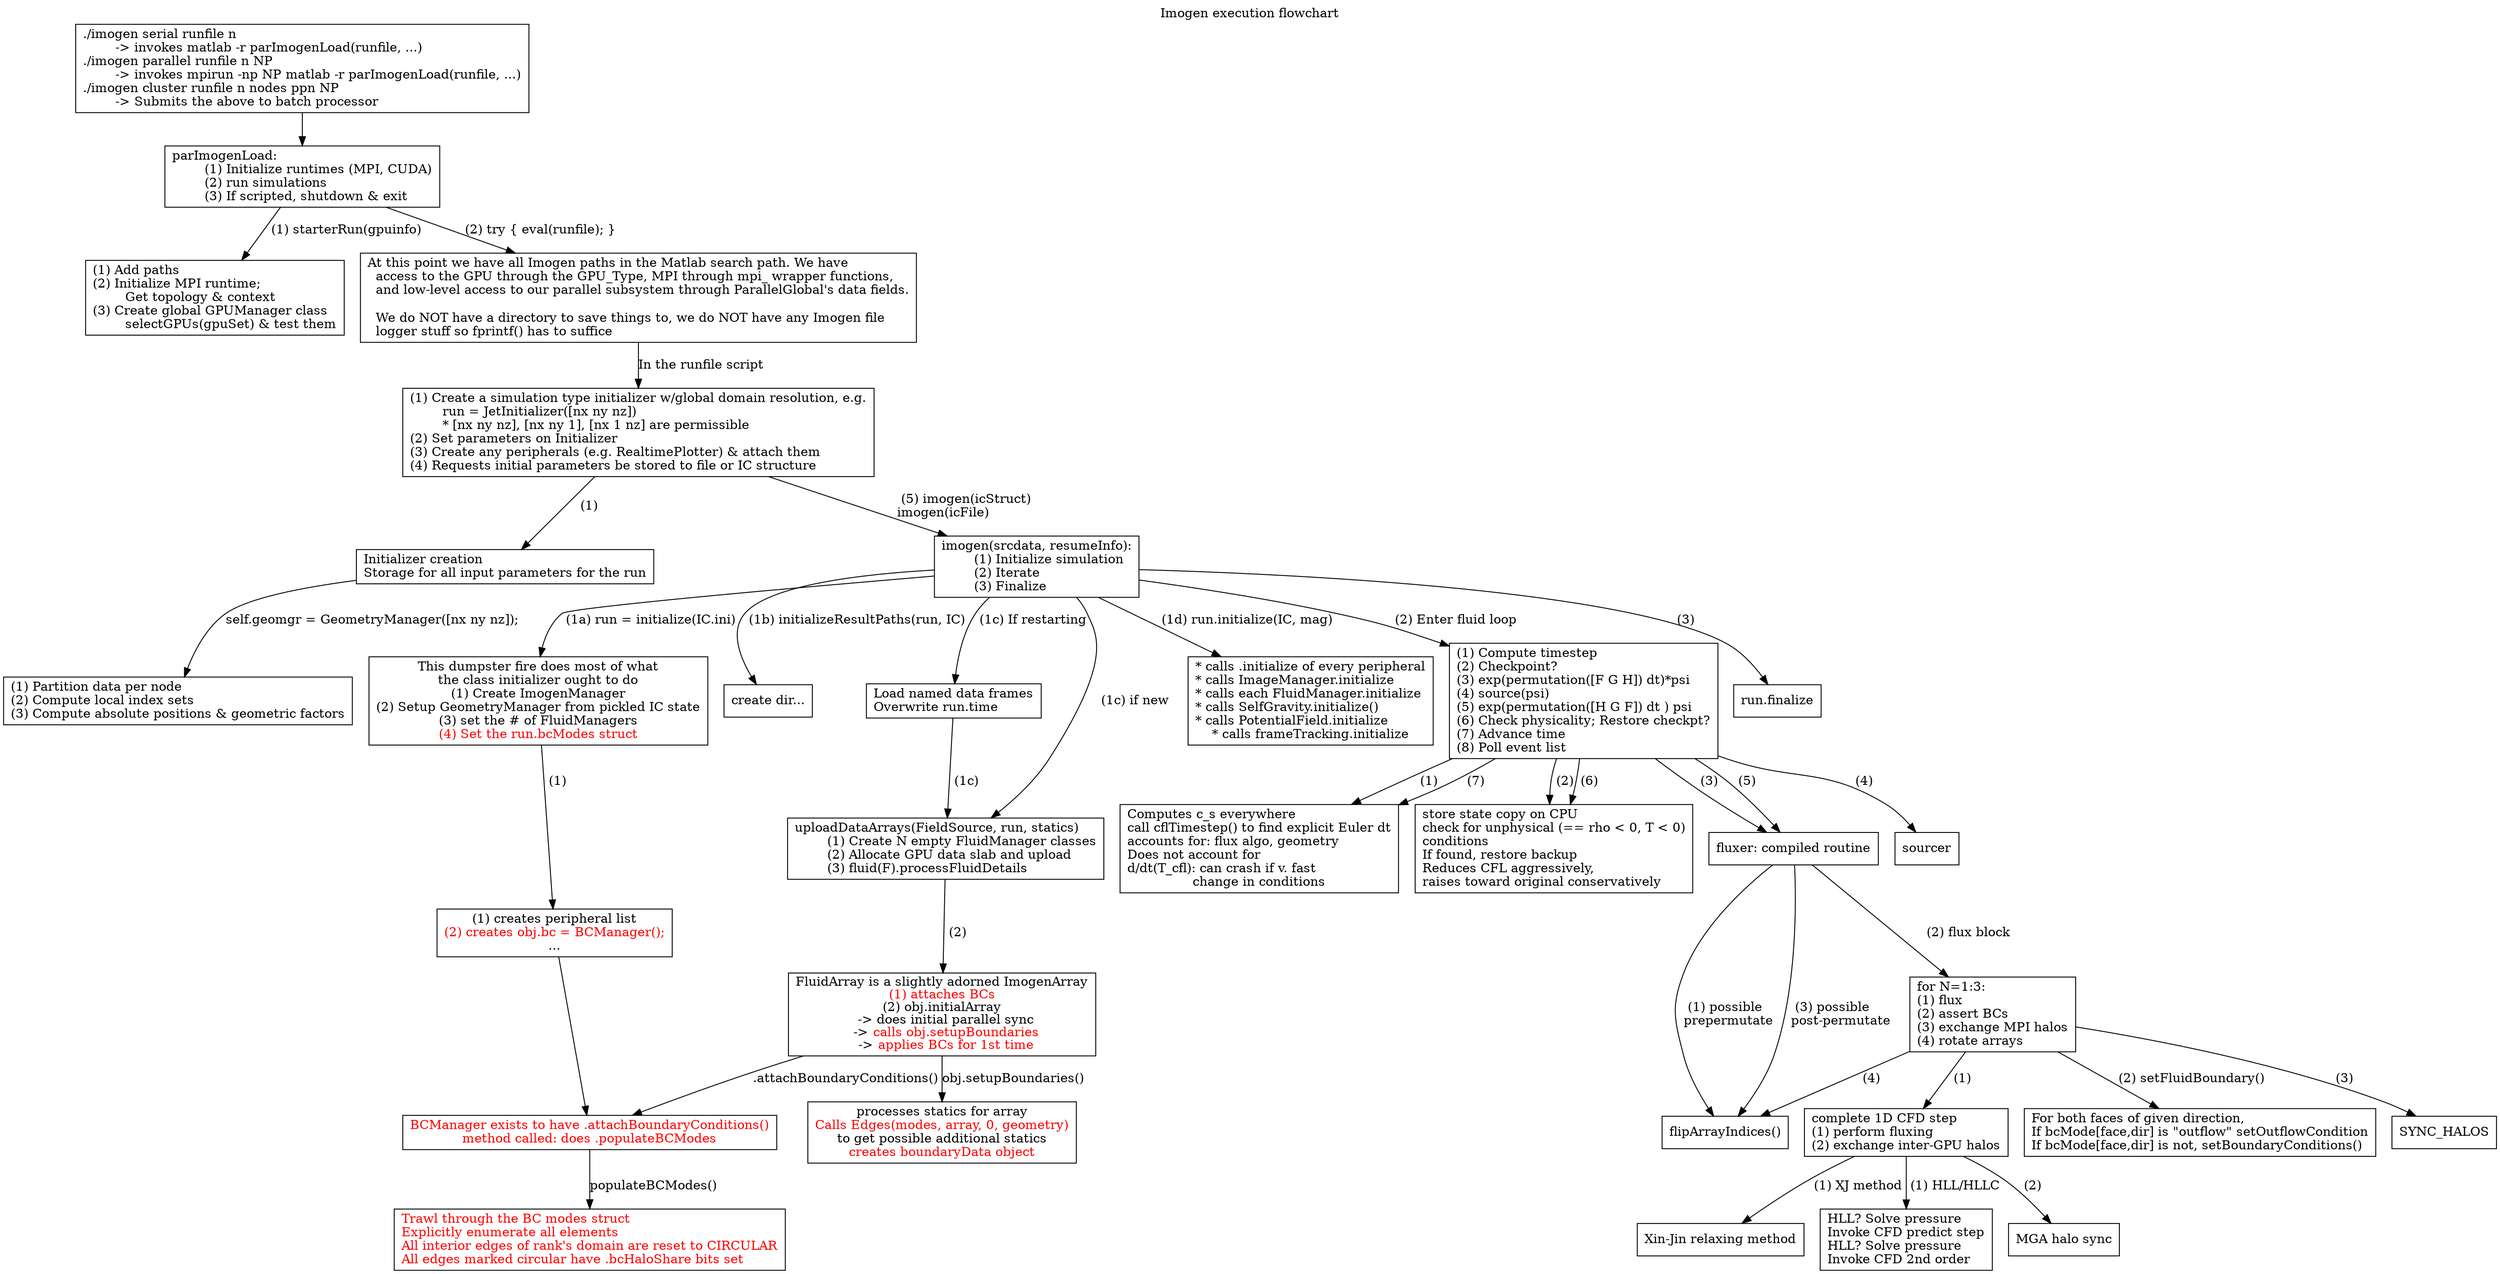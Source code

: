 digraph execflow {

// title
labelloc="t";
label="Imogen execution flowchart"

node[shape=box labeljust="l"]

START [label="./imogen serial runfile n\l	-> invokes matlab -r parImogenLoad(runfile, ...)\l./imogen parallel runfile n NP\l	-> invokes mpirun -np NP matlab -r parImogenLoad(runfile, ...)\l./imogen cluster runfile n nodes ppn NP\l	-> Submits the above to batch processor\l"];

START -> PARIMOGENLOAD

PARIMOGENLOAD[label="parImogenLoad:\l	(1) Initialize runtimes (MPI, CUDA)\l	(2) run simulations\l	(3) If scripted, shutdown & exit\l"];

PARIMOGENLOAD -> STARTRUN [label=" (1) starterRun(gpuinfo)"];
PARIMOGENLOAD -> EVALBOX [label=" (2) try { eval(runfile); }"];


STARTRUN [label="(1) Add paths\l(2) Initialize MPI runtime;\l	Get topology & context\l(3) Create global GPUManager class\l	selectGPUs(gpuSet) & test them\l"];

EVALBOX [label="At this point we have all Imogen paths in the Matlab search path. We have\l  access to the GPU through the GPU_Type, MPI through mpi_ wrapper functions,\l  and low-level access to our parallel subsystem through ParallelGlobal's data fields.\l\l  We do NOT have a directory to save things to, we do NOT have any Imogen file\l  logger stuff so fprintf() has to suffice\l"];

EVALBOX -> THERUNFILE [label="In the runfile script"];

THERUNFILE [label="(1) Create a simulation type initializer w/global domain resolution, e.g.\l	run = JetInitializer([nx ny nz])\l	* [nx ny nz], [nx ny 1], [nx 1 nz] are permissible\l(2) Set parameters on Initializer\l(3) Create any peripherals (e.g. RealtimePlotter) & attach them\l(4) Requests initial parameters be stored to file or IC structure\l"];

THERUNFILE -> INITIALIZER [label=" (1)"];

INITIALIZER [label="Initializer creation\lStorage for all input parameters for the run\l"];

INITIALIZER -> GEOMGR [label="self.geomgr = GeometryManager([nx ny nz]);"];

GEOMGR [label="(1) Partition data per node\l(2) Compute local index sets\l(3) Compute absolute positions & geometric factors\l"];

THERUNFILE -> IMOGENCALL [label=" (5) imogen(icStruct)\limogen(icFile)\l"];

IMOGENCALL [label="imogen(srcdata, resumeInfo):\l	(1) Initialize simulation\l	(2) Iterate\l	(3) Finalize\l"];

IMOGENCALL -> RUNINIT [label=" (1a) run = initialize(IC.ini)\l"];
IMOGENCALL -> RESULTPATHS [label=" (1b) initializeResultPaths(run, IC)\l"];

RUNINIT [label=<This dumpster fire does most of what<br/>the class initializer ought to do<br/>	(1) Create ImogenManager<br/>	(2) Setup GeometryManager from pickled IC state<br/>	(3) set the # of FluidManagers<br/>	<font color="red">(4) Set the run.bcModes struct</font>>];

RESULTPATHS [label="create dir..."];

RUNINIT -> IMOGENMANAGER [label=" (1)"];

IMOGENMANAGER [label=<(1) creates peripheral list<br/><font color="red">(2) creates obj.bc = BCManager();</font><br/>...>];

IMOGENMANAGER -> BCMANAGER;

BCMANAGER [label=<<font color="red">BCManager exists to have .attachBoundaryConditions()<br/>method called: does .populateBCModes</font>>];

BCMANAGER -> POPMODES [label="populateBCModes()"];

POPMODES [fontcolor="red" label="Trawl through the BC modes struct\lExplicitly enumerate all elements\lAll interior edges of rank's domain are reset to CIRCULAR\lAll edges marked circular have .bcHaloShare bits set\l"];

RELOADPATH [label="Load named data frames\lOverwrite run.time\l"];

IMOGENCALL -> RELOADPATH [label=" (1c) If restarting"];

RELOADPATH -> UPLOADARRAYS [label=" (1c) "];
IMOGENCALL -> UPLOADARRAYS [label=" (1c) if new"];

UPLOADARRAYS [label="uploadDataArrays(FieldSource, run, statics)\l	(1) Create N empty FluidManager classes\l	(2) Allocate GPU data slab and upload\l	(3) fluid(F).processFluidDetails\l"];

UPLOADARRAYS -> FLUIDARRAYCLASS [label=" (2)"];

FLUIDARRAYCLASS [label=<FluidArray is a slightly adorned ImogenArray<br/>	<font color="red">(1) attaches BCs</font><br/>	(2) obj.initialArray<br/>  -&gt; does initial parallel sync<br/>  -&gt; <font color="red">calls obj.setupBoundaries</font><br/>  -&gt; <font color="red">applies BCs for 1st time</font>>];

FLUIDARRAYCLASS -> BCMANAGER [label=".attachBoundaryConditions()"];

FLUIDARRAYCLASS -> SETUPBOUNDARIES [label="obj.setupBoundaries()"];

SETUPBOUNDARIES [label=<processes statics for array<br/><font color="red">Calls Edges(modes, array, 0, geometry)</font><br/>to get possible additional statics<br/><font color="red">creates boundaryData object</font>>];

IMOGENCALL -> DOINIT [label=" (1d) run.initialize(IC, mag)"];

DOINIT [label="* calls .initialize of every peripheral\l* calls ImageManager.initialize\l* calls each FluidManager.initialize\l* calls SelfGravity.initialize()\l* calls PotentialField.initialize\l* calls frameTracking.initialize"];

IMOGENCALL -> FLUIDLOOP [label=" (2) Enter fluid loop"];
FLUIDLOOP [label="(1) Compute timestep\l(2) Checkpoint?\l(3) exp(permutation([F G H]) dt)*psi\l(4) source(psi)\l(5) exp(permutation([H G F]) dt ) psi\l(6) Check physicality; Restore checkpt?\l(7) Advance time\l(8) Poll event list\l"];

FLUIDLOOP -> TIMESTEP [label=" (1)"];
TIMESTEP [label="Computes c_s everywhere\lcall cflTimestep() to find explicit Euler dt\laccounts for: flux algo, geometry\lDoes not account for\ld/dt(T_cfl): can crash if v. fast\lchange in conditions"];

FLUIDLOOP -> CHECKPOINTER [label=" (2)"];
CHECKPOINTER [label="store state copy on CPU\lcheck for unphysical (== rho < 0, T < 0)\lconditions\lIf found, restore backup\lReduces CFL aggressively,\lraises toward original conservatively\l"];

FLUIDLOOP -> FLUXER [label=" (3)"];

FLUXER [label="fluxer: compiled routine"]

FLUXER -> ARRAY_ROTATER [label=" (1) possible\lprepermutate\l"];

FLUXER -> FLUXBLOCK [label=" (2) flux block"];

FLUXBLOCK [label="for N=1:3:\l(1) flux\l(2) assert BCs\l(3) exchange MPI halos\l(4) rotate arrays\l"];

FLUXBLOCK -> FLUX1D [label=" (1)"];
FLUXBLOCK -> SET_BCS [label=" (2) setFluidBoundary()"];
FLUXBLOCK -> SYNC_HALOS [label=" (3)"];
FLUXBLOCK -> ARRAY_ROTATER [label=" (4)"];

FLUXER -> ARRAY_ROTATER [label=" (3) possible\lpost-permutate\n"];


ARRAY_ROTATER [label="flipArrayIndices()"];
FLUX1D [label="complete 1D CFD step\l(1) perform fluxing\l(2) exchange inter-GPU halos"];

SET_BCS [label="For both faces of given direction,\lIf bcMode[face,dir] is \"outflow\" setOutflowCondition\lIf bcMode[face,dir] is not, setBoundaryConditions()\l"];

FLUX1D -> XINJIN [label=" (1) XJ method"];
FLUX1D -> GODUNOV [label=" (1) HLL/HLLC"];

XINJIN [label="Xin-Jin relaxing method"];
GODUNOV [label="HLL? Solve pressure\lInvoke CFD predict step\lHLL? Solve pressure\lInvoke CFD 2nd order\l"];

FLUX1D -> MGAHALOSYNC [label=" (2)"];

MGAHALOSYNC [label="MGA halo sync"];





FLUIDLOOP -> SOURCE [label=" (4)"];
SOURCE [label="sourcer"]

FLUIDLOOP -> FLUXER [label=" (5)"];

FLUIDLOOP -> CHECKPOINTER [label=" (6)"];

FLUIDLOOP -> TIMESTEP [label=" (7)"];


IMOGENCALL -> RUNFINAL [label=" (3)"];

RUNFINAL [label="run.finalize"];

}
